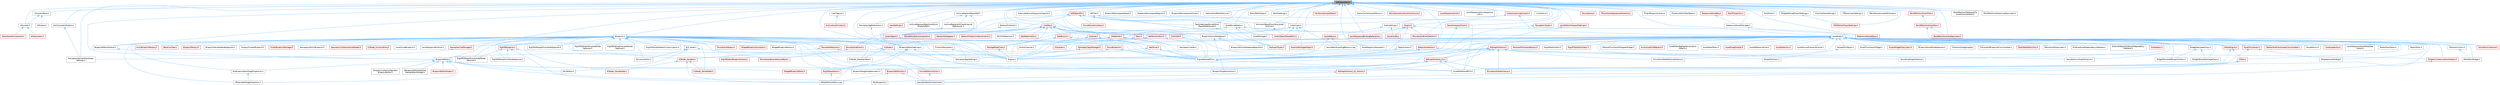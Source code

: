 digraph "SoftObjectPath.h"
{
 // INTERACTIVE_SVG=YES
 // LATEX_PDF_SIZE
  bgcolor="transparent";
  edge [fontname=Helvetica,fontsize=10,labelfontname=Helvetica,labelfontsize=10];
  node [fontname=Helvetica,fontsize=10,shape=box,height=0.2,width=0.4];
  Node1 [id="Node000001",label="SoftObjectPath.h",height=0.2,width=0.4,color="gray40", fillcolor="grey60", style="filled", fontcolor="black",tooltip=" "];
  Node1 -> Node2 [id="edge1_Node000001_Node000002",dir="back",color="steelblue1",style="solid",tooltip=" "];
  Node2 [id="Node000002",label="AISystem.h",height=0.2,width=0.4,color="grey40", fillcolor="white", style="filled",URL="$d0/d71/AISystem_8h.html",tooltip=" "];
  Node2 -> Node3 [id="edge2_Node000002_Node000003",dir="back",color="steelblue1",style="solid",tooltip=" "];
  Node3 [id="Node000003",label="AISubsystem.h",height=0.2,width=0.4,color="red", fillcolor="#FFF0F0", style="filled",URL="$d0/d50/AISubsystem_8h.html",tooltip=" "];
  Node2 -> Node7 [id="edge3_Node000002_Node000007",dir="back",color="steelblue1",style="solid",tooltip=" "];
  Node7 [id="Node000007",label="BlackboardComponent.h",height=0.2,width=0.4,color="red", fillcolor="#FFF0F0", style="filled",URL="$d9/d2d/BlackboardComponent_8h.html",tooltip=" "];
  Node1 -> Node33 [id="edge4_Node000001_Node000033",dir="back",color="steelblue1",style="solid",tooltip=" "];
  Node33 [id="Node000033",label="AISystemBase.h",height=0.2,width=0.4,color="grey40", fillcolor="white", style="filled",URL="$d5/d44/AISystemBase_8h.html",tooltip=" "];
  Node33 -> Node34 [id="edge5_Node000033_Node000034",dir="back",color="steelblue1",style="solid",tooltip=" "];
  Node34 [id="Node000034",label="AIModule.h",height=0.2,width=0.4,color="grey40", fillcolor="white", style="filled",URL="$d9/df1/AIModule_8h.html",tooltip=" "];
  Node33 -> Node2 [id="edge6_Node000033_Node000002",dir="back",color="steelblue1",style="solid",tooltip=" "];
  Node1 -> Node35 [id="edge7_Node000001_Node000035",dir="back",color="steelblue1",style="solid",tooltip=" "];
  Node35 [id="Node000035",label="ARFilter.h",height=0.2,width=0.4,color="grey40", fillcolor="white", style="filled",URL="$da/df2/ARFilter_8h.html",tooltip=" "];
  Node35 -> Node36 [id="edge8_Node000035_Node000036",dir="back",color="steelblue1",style="solid",tooltip=" "];
  Node36 [id="Node000036",label="KismetSystemLibrary.h",height=0.2,width=0.4,color="red", fillcolor="#FFF0F0", style="filled",URL="$da/d0f/KismetSystemLibrary_8h.html",tooltip=" "];
  Node35 -> Node42 [id="edge9_Node000035_Node000042",dir="back",color="steelblue1",style="solid",tooltip=" "];
  Node42 [id="Node000042",label="NoExportTypes.h",height=0.2,width=0.4,color="red", fillcolor="#FFF0F0", style="filled",URL="$d3/d21/NoExportTypes_8h.html",tooltip=" "];
  Node35 -> Node147 [id="edge10_Node000035_Node000147",dir="back",color="steelblue1",style="solid",tooltip=" "];
  Node147 [id="Node000147",label="UnrealEdSharedPCH.h",height=0.2,width=0.4,color="grey40", fillcolor="white", style="filled",URL="$d1/de6/UnrealEdSharedPCH_8h.html",tooltip=" "];
  Node1 -> Node148 [id="edge11_Node000001_Node000148",dir="back",color="steelblue1",style="solid",tooltip=" "];
  Node148 [id="Node000148",label="AbilitySystemGlobals.h",height=0.2,width=0.4,color="grey40", fillcolor="white", style="filled",URL="$dc/d82/AbilitySystemGlobals_8h.html",tooltip=" "];
  Node148 -> Node149 [id="edge12_Node000148_Node000149",dir="back",color="steelblue1",style="solid",tooltip=" "];
  Node149 [id="Node000149",label="GameplayAbilitiesDeveloper\lSettings.h",height=0.2,width=0.4,color="grey40", fillcolor="white", style="filled",URL="$d3/d55/GameplayAbilitiesDeveloperSettings_8h.html",tooltip=" "];
  Node1 -> Node150 [id="edge13_Node000001_Node000150",dir="back",color="steelblue1",style="solid",tooltip=" "];
  Node150 [id="Node000150",label="ArchiveReplaceObjectRef.h",height=0.2,width=0.4,color="grey40", fillcolor="white", style="filled",URL="$db/d36/ArchiveReplaceObjectRef_8h.html",tooltip=" "];
  Node150 -> Node151 [id="edge14_Node000150_Node000151",dir="back",color="steelblue1",style="solid",tooltip=" "];
  Node151 [id="Node000151",label="ArchiveReplaceObjectAndStruct\lPropertyRef.h",height=0.2,width=0.4,color="grey40", fillcolor="white", style="filled",URL="$db/d03/ArchiveReplaceObjectAndStructPropertyRef_8h.html",tooltip=" "];
  Node150 -> Node152 [id="edge15_Node000150_Node000152",dir="back",color="steelblue1",style="solid",tooltip=" "];
  Node152 [id="Node000152",label="ArchiveReplaceOrClearExternal\lReferences.h",height=0.2,width=0.4,color="grey40", fillcolor="white", style="filled",URL="$d1/d53/ArchiveReplaceOrClearExternalReferences_8h.html",tooltip=" "];
  Node152 -> Node153 [id="edge16_Node000152_Node000153",dir="back",color="steelblue1",style="solid",tooltip=" "];
  Node153 [id="Node000153",label="CoreUObject.h",height=0.2,width=0.4,color="red", fillcolor="#FFF0F0", style="filled",URL="$d0/ded/CoreUObject_8h.html",tooltip=" "];
  Node153 -> Node39 [id="edge17_Node000153_Node000039",dir="back",color="steelblue1",style="solid",tooltip=" "];
  Node39 [id="Node000039",label="Engine.h",height=0.2,width=0.4,color="grey40", fillcolor="white", style="filled",URL="$d1/d34/Public_2Engine_8h.html",tooltip=" "];
  Node150 -> Node153 [id="edge18_Node000150_Node000153",dir="back",color="steelblue1",style="solid",tooltip=" "];
  Node1 -> Node159 [id="edge19_Node000001_Node000159",dir="back",color="steelblue1",style="solid",tooltip=" "];
  Node159 [id="Node000159",label="ArchiveUObjectFromStructured\lArchive.h",height=0.2,width=0.4,color="grey40", fillcolor="white", style="filled",URL="$d2/d52/ArchiveUObjectFromStructuredArchive_8h.html",tooltip=" "];
  Node159 -> Node160 [id="edge20_Node000159_Node000160",dir="back",color="steelblue1",style="solid",tooltip=" "];
  Node160 [id="Node000160",label="CoreUObjectSharedPCH.h",height=0.2,width=0.4,color="red", fillcolor="#FFF0F0", style="filled",URL="$de/d2f/CoreUObjectSharedPCH_8h.html",tooltip=" "];
  Node1 -> Node163 [id="edge21_Node000001_Node000163",dir="back",color="steelblue1",style="solid",tooltip=" "];
  Node163 [id="Node000163",label="AssetBundleData.h",height=0.2,width=0.4,color="grey40", fillcolor="white", style="filled",URL="$df/d47/AssetBundleData_8h.html",tooltip=" "];
  Node163 -> Node164 [id="edge22_Node000163_Node000164",dir="back",color="steelblue1",style="solid",tooltip=" "];
  Node164 [id="Node000164",label="AssetData.h",height=0.2,width=0.4,color="grey40", fillcolor="white", style="filled",URL="$d9/d19/AssetData_8h.html",tooltip=" "];
  Node164 -> Node165 [id="edge23_Node000164_Node000165",dir="back",color="steelblue1",style="solid",tooltip=" "];
  Node165 [id="Node000165",label="ActorDescContainer.h",height=0.2,width=0.4,color="red", fillcolor="#FFF0F0", style="filled",URL="$de/df0/ActorDescContainer_8h.html",tooltip=" "];
  Node164 -> Node189 [id="edge24_Node000164_Node000189",dir="back",color="steelblue1",style="solid",tooltip=" "];
  Node189 [id="Node000189",label="AnimAssetFindReplace.h",height=0.2,width=0.4,color="red", fillcolor="#FFF0F0", style="filled",URL="$d2/d3f/AnimAssetFindReplace_8h.html",tooltip=" "];
  Node164 -> Node193 [id="edge25_Node000164_Node000193",dir="back",color="steelblue1",style="solid",tooltip=" "];
  Node193 [id="Node000193",label="AnimationGraphSchema.h",height=0.2,width=0.4,color="red", fillcolor="#FFF0F0", style="filled",URL="$dc/d75/AnimationGraphSchema_8h.html",tooltip=" "];
  Node164 -> Node196 [id="edge26_Node000164_Node000196",dir="back",color="steelblue1",style="solid",tooltip=" "];
  Node196 [id="Node000196",label="AnimationStateMachineSchema.h",height=0.2,width=0.4,color="grey40", fillcolor="white", style="filled",URL="$d7/d8c/AnimationStateMachineSchema_8h.html",tooltip=" "];
  Node164 -> Node197 [id="edge27_Node000164_Node000197",dir="back",color="steelblue1",style="solid",tooltip=" "];
  Node197 [id="Node000197",label="AssetDataTagMapSerialization\lDetails.h",height=0.2,width=0.4,color="grey40", fillcolor="white", style="filled",URL="$d5/d67/AssetDataTagMapSerializationDetails_8h.html",tooltip=" "];
  Node164 -> Node198 [id="edge28_Node000164_Node000198",dir="back",color="steelblue1",style="solid",tooltip=" "];
  Node198 [id="Node000198",label="AssetDataToken.h",height=0.2,width=0.4,color="grey40", fillcolor="white", style="filled",URL="$d2/da5/AssetDataToken_8h.html",tooltip=" "];
  Node164 -> Node199 [id="edge29_Node000164_Node000199",dir="back",color="steelblue1",style="solid",tooltip=" "];
  Node199 [id="Node000199",label="AssetDragDropOp.h",height=0.2,width=0.4,color="red", fillcolor="#FFF0F0", style="filled",URL="$df/dda/AssetDragDropOp_8h.html",tooltip=" "];
  Node164 -> Node201 [id="edge30_Node000164_Node000201",dir="back",color="steelblue1",style="solid",tooltip=" "];
  Node201 [id="Node000201",label="AssetReferenceFixer.h",height=0.2,width=0.4,color="grey40", fillcolor="white", style="filled",URL="$dd/da4/AssetReferenceFixer_8h.html",tooltip=" "];
  Node164 -> Node202 [id="edge31_Node000164_Node000202",dir="back",color="steelblue1",style="solid",tooltip=" "];
  Node202 [id="Node000202",label="AssetRegistryGenerator.h",height=0.2,width=0.4,color="grey40", fillcolor="white", style="filled",URL="$df/dd1/AssetRegistryGenerator_8h.html",tooltip=" "];
  Node164 -> Node203 [id="edge32_Node000164_Node000203",dir="back",color="steelblue1",style="solid",tooltip=" "];
  Node203 [id="Node000203",label="AssetSelection.h",height=0.2,width=0.4,color="red", fillcolor="#FFF0F0", style="filled",URL="$d2/d2c/AssetSelection_8h.html",tooltip=" "];
  Node164 -> Node210 [id="edge33_Node000164_Node000210",dir="back",color="steelblue1",style="solid",tooltip=" "];
  Node210 [id="Node000210",label="AssetSourceFilenameCache.h",height=0.2,width=0.4,color="grey40", fillcolor="white", style="filled",URL="$dd/d16/AssetSourceFilenameCache_8h.html",tooltip=" "];
  Node164 -> Node211 [id="edge34_Node000164_Node000211",dir="back",color="steelblue1",style="solid",tooltip=" "];
  Node211 [id="Node000211",label="AssetThumbnail.h",height=0.2,width=0.4,color="red", fillcolor="#FFF0F0", style="filled",URL="$d7/d61/AssetThumbnail_8h.html",tooltip=" "];
  Node211 -> Node220 [id="edge35_Node000211_Node000220",dir="back",color="steelblue1",style="solid",tooltip=" "];
  Node220 [id="Node000220",label="SDeleteAssetsDialog.h",height=0.2,width=0.4,color="grey40", fillcolor="white", style="filled",URL="$d7/d0d/SDeleteAssetsDialog_8h.html",tooltip=" "];
  Node211 -> Node147 [id="edge36_Node000211_Node000147",dir="back",color="steelblue1",style="solid",tooltip=" "];
  Node164 -> Node221 [id="edge37_Node000164_Node000221",dir="back",color="steelblue1",style="solid",tooltip=" "];
  Node221 [id="Node000221",label="AssetThumbnailWidget.h",height=0.2,width=0.4,color="grey40", fillcolor="white", style="filled",URL="$d8/d2a/AssetThumbnailWidget_8h.html",tooltip=" "];
  Node164 -> Node222 [id="edge38_Node000164_Node000222",dir="back",color="steelblue1",style="solid",tooltip=" "];
  Node222 [id="Node000222",label="AudioWidgetSubsystem.h",height=0.2,width=0.4,color="red", fillcolor="#FFF0F0", style="filled",URL="$de/d1b/AudioWidgetSubsystem_8h.html",tooltip=" "];
  Node164 -> Node224 [id="edge39_Node000164_Node000224",dir="back",color="steelblue1",style="solid",tooltip=" "];
  Node224 [id="Node000224",label="BlueprintActionDatabaseRegistrar.h",height=0.2,width=0.4,color="grey40", fillcolor="white", style="filled",URL="$d5/d5d/BlueprintActionDatabaseRegistrar_8h.html",tooltip=" "];
  Node164 -> Node225 [id="edge40_Node000164_Node000225",dir="back",color="steelblue1",style="solid",tooltip=" "];
  Node225 [id="Node000225",label="BlueprintAssetNodeSpawner.h",height=0.2,width=0.4,color="grey40", fillcolor="white", style="filled",URL="$d2/d56/BlueprintAssetNodeSpawner_8h.html",tooltip=" "];
  Node164 -> Node226 [id="edge41_Node000164_Node000226",dir="back",color="steelblue1",style="solid",tooltip=" "];
  Node226 [id="Node000226",label="CollectionDragDropOp.h",height=0.2,width=0.4,color="grey40", fillcolor="white", style="filled",URL="$d6/d23/CollectionDragDropOp_8h.html",tooltip=" "];
  Node164 -> Node227 [id="edge42_Node000164_Node000227",dir="back",color="steelblue1",style="solid",tooltip=" "];
  Node227 [id="Node000227",label="CompileAllBlueprintsCommandlet.h",height=0.2,width=0.4,color="grey40", fillcolor="white", style="filled",URL="$d4/d7d/CompileAllBlueprintsCommandlet_8h.html",tooltip=" "];
  Node164 -> Node228 [id="edge43_Node000164_Node000228",dir="back",color="steelblue1",style="solid",tooltip=" "];
  Node228 [id="Node000228",label="DataTableEditorUtils.h",height=0.2,width=0.4,color="red", fillcolor="#FFF0F0", style="filled",URL="$d6/d6f/DataTableEditorUtils_8h.html",tooltip=" "];
  Node164 -> Node230 [id="edge44_Node000164_Node000230",dir="back",color="steelblue1",style="solid",tooltip=" "];
  Node230 [id="Node000230",label="EdGraphSchema.h",height=0.2,width=0.4,color="red", fillcolor="#FFF0F0", style="filled",URL="$d2/dce/EdGraphSchema_8h.html",tooltip=" "];
  Node230 -> Node193 [id="edge45_Node000230_Node000193",dir="back",color="steelblue1",style="solid",tooltip=" "];
  Node230 -> Node196 [id="edge46_Node000230_Node000196",dir="back",color="steelblue1",style="solid",tooltip=" "];
  Node230 -> Node234 [id="edge47_Node000230_Node000234",dir="back",color="steelblue1",style="solid",tooltip=" "];
  Node234 [id="Node000234",label="BlueprintDragDropMenuItem.h",height=0.2,width=0.4,color="grey40", fillcolor="white", style="filled",URL="$dc/deb/BlueprintDragDropMenuItem_8h.html",tooltip=" "];
  Node230 -> Node235 [id="edge48_Node000230_Node000235",dir="back",color="steelblue1",style="solid",tooltip=" "];
  Node235 [id="Node000235",label="BlueprintEditor.h",height=0.2,width=0.4,color="grey40", fillcolor="white", style="filled",URL="$df/d7d/BlueprintEditor_8h.html",tooltip=" "];
  Node235 -> Node236 [id="edge49_Node000235_Node000236",dir="back",color="steelblue1",style="solid",tooltip=" "];
  Node236 [id="Node000236",label="BPVariableDragDropAction.h",height=0.2,width=0.4,color="grey40", fillcolor="white", style="filled",URL="$dd/d23/BPVariableDragDropAction_8h.html",tooltip=" "];
  Node235 -> Node234 [id="edge50_Node000235_Node000234",dir="back",color="steelblue1",style="solid",tooltip=" "];
  Node235 -> Node237 [id="edge51_Node000235_Node000237",dir="back",color="steelblue1",style="solid",tooltip=" "];
  Node237 [id="Node000237",label="BlueprintEditorModes.h",height=0.2,width=0.4,color="red", fillcolor="#FFF0F0", style="filled",URL="$d9/d70/BlueprintEditorModes_8h.html",tooltip=" "];
  Node235 -> Node239 [id="edge52_Node000235_Node000239",dir="back",color="steelblue1",style="solid",tooltip=" "];
  Node239 [id="Node000239",label="IDisplayClusterConfigurator\lBlueprintEditor.h",height=0.2,width=0.4,color="grey40", fillcolor="white", style="filled",URL="$dd/d4b/IDisplayClusterConfiguratorBlueprintEditor_8h.html",tooltip=" "];
  Node235 -> Node240 [id="edge53_Node000235_Node000240",dir="back",color="steelblue1",style="solid",tooltip=" "];
  Node240 [id="Node000240",label="MyBlueprintItemDragDropAction.h",height=0.2,width=0.4,color="grey40", fillcolor="white", style="filled",URL="$da/d11/MyBlueprintItemDragDropAction_8h.html",tooltip=" "];
  Node240 -> Node236 [id="edge54_Node000240_Node000236",dir="back",color="steelblue1",style="solid",tooltip=" "];
  Node235 -> Node241 [id="edge55_Node000235_Node000241",dir="back",color="steelblue1",style="solid",tooltip=" "];
  Node241 [id="Node000241",label="SBlueprintEditorSelected\lDebugObjectWidget.h",height=0.2,width=0.4,color="grey40", fillcolor="white", style="filled",URL="$de/d6c/SBlueprintEditorSelectedDebugObjectWidget_8h.html",tooltip=" "];
  Node235 -> Node242 [id="edge56_Node000235_Node000242",dir="back",color="steelblue1",style="solid",tooltip=" "];
  Node242 [id="Node000242",label="SMyBlueprint.h",height=0.2,width=0.4,color="grey40", fillcolor="white", style="filled",URL="$d3/d34/SMyBlueprint_8h.html",tooltip=" "];
  Node235 -> Node243 [id="edge57_Node000235_Node000243",dir="back",color="steelblue1",style="solid",tooltip=" "];
  Node243 [id="Node000243",label="SSCSEditor.h",height=0.2,width=0.4,color="grey40", fillcolor="white", style="filled",URL="$d0/d2e/SSCSEditor_8h.html",tooltip=" "];
  Node235 -> Node244 [id="edge58_Node000235_Node000244",dir="back",color="steelblue1",style="solid",tooltip=" "];
  Node244 [id="Node000244",label="WidgetBlueprintEditor.h",height=0.2,width=0.4,color="red", fillcolor="#FFF0F0", style="filled",URL="$d6/d04/WidgetBlueprintEditor_8h.html",tooltip=" "];
  Node230 -> Node411 [id="edge59_Node000230_Node000411",dir="back",color="steelblue1",style="solid",tooltip=" "];
  Node411 [id="Node000411",label="EdGraphSchema_K2.h",height=0.2,width=0.4,color="red", fillcolor="#FFF0F0", style="filled",URL="$d0/dcf/EdGraphSchema__K2_8h.html",tooltip=" "];
  Node411 -> Node193 [id="edge60_Node000411_Node000193",dir="back",color="steelblue1",style="solid",tooltip=" "];
  Node411 -> Node414 [id="edge61_Node000411_Node000414",dir="back",color="steelblue1",style="solid",tooltip=" "];
  Node414 [id="Node000414",label="BlueprintEditorUtils.h",height=0.2,width=0.4,color="red", fillcolor="#FFF0F0", style="filled",URL="$d7/d3d/BlueprintEditorUtils_8h.html",tooltip=" "];
  Node414 -> Node416 [id="edge62_Node000414_Node000416",dir="back",color="steelblue1",style="solid",tooltip=" "];
  Node416 [id="Node000416",label="GameModeInfoCustomizer.h",height=0.2,width=0.4,color="grey40", fillcolor="white", style="filled",URL="$d5/df3/GameModeInfoCustomizer_8h.html",tooltip=" "];
  Node414 -> Node417 [id="edge63_Node000414_Node000417",dir="back",color="steelblue1",style="solid",tooltip=" "];
  Node417 [id="Node000417",label="SRigVMActionMenu.cpp",height=0.2,width=0.4,color="grey40", fillcolor="white", style="filled",URL="$dc/d4c/SRigVMActionMenu_8cpp.html",tooltip=" "];
  Node411 -> Node418 [id="edge64_Node000411_Node000418",dir="back",color="steelblue1",style="solid",tooltip=" "];
  Node418 [id="Node000418",label="BlueprintTypePromotion.h",height=0.2,width=0.4,color="grey40", fillcolor="white", style="filled",URL="$d2/d23/BlueprintTypePromotion_8h.html",tooltip=" "];
  Node411 -> Node419 [id="edge65_Node000411_Node000419",dir="back",color="steelblue1",style="solid",tooltip=" "];
  Node419 [id="Node000419",label="EdGraphSchema_K2_Actions.h",height=0.2,width=0.4,color="red", fillcolor="#FFF0F0", style="filled",URL="$d8/d9c/EdGraphSchema__K2__Actions_8h.html",tooltip=" "];
  Node419 -> Node242 [id="edge66_Node000419_Node000242",dir="back",color="steelblue1",style="solid",tooltip=" "];
  Node411 -> Node147 [id="edge67_Node000411_Node000147",dir="back",color="steelblue1",style="solid",tooltip=" "];
  Node230 -> Node419 [id="edge68_Node000230_Node000419",dir="back",color="steelblue1",style="solid",tooltip=" "];
  Node230 -> Node162 [id="edge69_Node000230_Node000162",dir="back",color="steelblue1",style="solid",tooltip=" "];
  Node162 [id="Node000162",label="EngineSharedPCH.h",height=0.2,width=0.4,color="grey40", fillcolor="white", style="filled",URL="$dc/dbb/EngineSharedPCH_8h.html",tooltip=" "];
  Node162 -> Node147 [id="edge70_Node000162_Node000147",dir="back",color="steelblue1",style="solid",tooltip=" "];
  Node230 -> Node617 [id="edge71_Node000230_Node000617",dir="back",color="steelblue1",style="solid",tooltip=" "];
  Node617 [id="Node000617",label="SoundCueGraphSchema.h",height=0.2,width=0.4,color="grey40", fillcolor="white", style="filled",URL="$d7/d4a/SoundCueGraphSchema_8h.html",tooltip=" "];
  Node230 -> Node285 [id="edge72_Node000230_Node000285",dir="back",color="steelblue1",style="solid",tooltip=" "];
  Node285 [id="Node000285",label="SoundSubmixGraphSchema.h",height=0.2,width=0.4,color="grey40", fillcolor="white", style="filled",URL="$dc/ddf/SoundSubmixGraphSchema_8h.html",tooltip=" "];
  Node164 -> Node411 [id="edge73_Node000164_Node000411",dir="back",color="steelblue1",style="solid",tooltip=" "];
  Node164 -> Node618 [id="edge74_Node000164_Node000618",dir="back",color="steelblue1",style="solid",tooltip=" "];
  Node618 [id="Node000618",label="Editor.h",height=0.2,width=0.4,color="red", fillcolor="#FFF0F0", style="filled",URL="$de/d6e/Editor_8h.html",tooltip=" "];
  Node618 -> Node416 [id="edge75_Node000618_Node000416",dir="back",color="steelblue1",style="solid",tooltip=" "];
  Node618 -> Node147 [id="edge76_Node000618_Node000147",dir="back",color="steelblue1",style="solid",tooltip=" "];
  Node164 -> Node772 [id="edge77_Node000164_Node000772",dir="back",color="steelblue1",style="solid",tooltip=" "];
  Node772 [id="Node000772",label="EditorAnimUtils.h",height=0.2,width=0.4,color="grey40", fillcolor="white", style="filled",URL="$d1/dd4/EditorAnimUtils_8h.html",tooltip=" "];
  Node772 -> Node713 [id="edge78_Node000772_Node000713",dir="back",color="steelblue1",style="solid",tooltip=" "];
  Node713 [id="Node000713",label="SSkeletonWidget.h",height=0.2,width=0.4,color="grey40", fillcolor="white", style="filled",URL="$dd/da7/SSkeletonWidget_8h.html",tooltip=" "];
  Node164 -> Node773 [id="edge79_Node000164_Node000773",dir="back",color="steelblue1",style="solid",tooltip=" "];
  Node773 [id="Node000773",label="EditorAssetSubsystem.h",height=0.2,width=0.4,color="grey40", fillcolor="white", style="filled",URL="$df/d69/EditorAssetSubsystem_8h.html",tooltip=" "];
  Node164 -> Node774 [id="edge80_Node000164_Node000774",dir="back",color="steelblue1",style="solid",tooltip=" "];
  Node774 [id="Node000774",label="EditorEngine.h",height=0.2,width=0.4,color="red", fillcolor="#FFF0F0", style="filled",URL="$da/d0c/EditorEngine_8h.html",tooltip=" "];
  Node774 -> Node618 [id="edge81_Node000774_Node000618",dir="back",color="steelblue1",style="solid",tooltip=" "];
  Node774 -> Node147 [id="edge82_Node000774_Node000147",dir="back",color="steelblue1",style="solid",tooltip=" "];
  Node164 -> Node162 [id="edge83_Node000164_Node000162",dir="back",color="steelblue1",style="solid",tooltip=" "];
  Node164 -> Node777 [id="edge84_Node000164_Node000777",dir="back",color="steelblue1",style="solid",tooltip=" "];
  Node777 [id="Node000777",label="ExternalAssetDependencyGatherer.h",height=0.2,width=0.4,color="grey40", fillcolor="white", style="filled",URL="$da/dbe/ExternalAssetDependencyGatherer_8h.html",tooltip=" "];
  Node164 -> Node778 [id="edge85_Node000164_Node000778",dir="back",color="steelblue1",style="solid",tooltip=" "];
  Node778 [id="Node000778",label="ExternalObjectAndActorDependency\lGatherer.h",height=0.2,width=0.4,color="grey40", fillcolor="white", style="filled",URL="$d3/d4e/ExternalObjectAndActorDependencyGatherer_8h.html",tooltip=" "];
  Node164 -> Node779 [id="edge86_Node000164_Node000779",dir="back",color="steelblue1",style="solid",tooltip=" "];
  Node779 [id="Node000779",label="ExternalPackageHelper.h",height=0.2,width=0.4,color="red", fillcolor="#FFF0F0", style="filled",URL="$d3/d2f/ExternalPackageHelper_8h.html",tooltip=" "];
  Node164 -> Node781 [id="edge87_Node000164_Node000781",dir="back",color="steelblue1",style="solid",tooltip=" "];
  Node781 [id="Node000781",label="FileHelpers.h",height=0.2,width=0.4,color="red", fillcolor="#FFF0F0", style="filled",URL="$d9/d82/FileHelpers_8h.html",tooltip=" "];
  Node164 -> Node783 [id="edge88_Node000164_Node000783",dir="back",color="steelblue1",style="solid",tooltip=" "];
  Node783 [id="Node000783",label="GameplayCueManager.h",height=0.2,width=0.4,color="red", fillcolor="#FFF0F0", style="filled",URL="$d7/d4e/GameplayCueManager_8h.html",tooltip=" "];
  Node783 -> Node149 [id="edge89_Node000783_Node000149",dir="back",color="steelblue1",style="solid",tooltip=" "];
  Node164 -> Node785 [id="edge90_Node000164_Node000785",dir="back",color="steelblue1",style="solid",tooltip=" "];
  Node785 [id="Node000785",label="GameplayTagsManager.h",height=0.2,width=0.4,color="red", fillcolor="#FFF0F0", style="filled",URL="$d5/dc9/GameplayTagsManager_8h.html",tooltip=" "];
  Node785 -> Node788 [id="edge91_Node000785_Node000788",dir="back",color="steelblue1",style="solid",tooltip=" "];
  Node788 [id="Node000788",label="GameplayTagsSettings.h",height=0.2,width=0.4,color="grey40", fillcolor="white", style="filled",URL="$d0/dec/GameplayTagsSettings_8h.html",tooltip=" "];
  Node164 -> Node857 [id="edge92_Node000164_Node000857",dir="back",color="steelblue1",style="solid",tooltip=" "];
  Node857 [id="Node000857",label="GatherTextFromAssetsCommandlet.h",height=0.2,width=0.4,color="red", fillcolor="#FFF0F0", style="filled",URL="$df/da5/GatherTextFromAssetsCommandlet_8h.html",tooltip=" "];
  Node164 -> Node858 [id="edge93_Node000164_Node000858",dir="back",color="steelblue1",style="solid",tooltip=" "];
  Node858 [id="Node000858",label="IAssetFamily.h",height=0.2,width=0.4,color="grey40", fillcolor="white", style="filled",URL="$d5/d12/IAssetFamily_8h.html",tooltip=" "];
  Node164 -> Node859 [id="edge94_Node000164_Node000859",dir="back",color="steelblue1",style="solid",tooltip=" "];
  Node859 [id="Node000859",label="LandscapeUtils.h",height=0.2,width=0.4,color="red", fillcolor="#FFF0F0", style="filled",URL="$d0/dc0/LandscapeUtils_8h.html",tooltip=" "];
  Node164 -> Node870 [id="edge95_Node000164_Node000870",dir="back",color="steelblue1",style="solid",tooltip=" "];
  Node870 [id="Node000870",label="LevelSequenceShotMetaData\lLibrary.h",height=0.2,width=0.4,color="grey40", fillcolor="white", style="filled",URL="$d2/d37/LevelSequenceShotMetaDataLibrary_8h.html",tooltip=" "];
  Node164 -> Node871 [id="edge96_Node000164_Node000871",dir="back",color="steelblue1",style="solid",tooltip=" "];
  Node871 [id="Node000871",label="MediaTrackEditor.h",height=0.2,width=0.4,color="grey40", fillcolor="white", style="filled",URL="$d0/d41/MediaTrackEditor_8h.html",tooltip=" "];
  Node164 -> Node42 [id="edge97_Node000164_Node000042",dir="back",color="steelblue1",style="solid",tooltip=" "];
  Node164 -> Node872 [id="edge98_Node000164_Node000872",dir="back",color="steelblue1",style="solid",tooltip=" "];
  Node872 [id="Node000872",label="ObjectLibrary.h",height=0.2,width=0.4,color="grey40", fillcolor="white", style="filled",URL="$d8/de1/ObjectLibrary_8h.html",tooltip=" "];
  Node872 -> Node39 [id="edge99_Node000872_Node000039",dir="back",color="steelblue1",style="solid",tooltip=" "];
  Node164 -> Node873 [id="edge100_Node000164_Node000873",dir="back",color="steelblue1",style="solid",tooltip=" "];
  Node873 [id="Node000873",label="ObjectTools.h",height=0.2,width=0.4,color="grey40", fillcolor="white", style="filled",URL="$d3/d71/ObjectTools_8h.html",tooltip=" "];
  Node164 -> Node874 [id="edge101_Node000164_Node000874",dir="back",color="steelblue1",style="solid",tooltip=" "];
  Node874 [id="Node000874",label="PropertyCustomizationHelpers.h",height=0.2,width=0.4,color="red", fillcolor="#FFF0F0", style="filled",URL="$d7/dd0/PropertyCustomizationHelpers_8h.html",tooltip=" "];
  Node874 -> Node416 [id="edge102_Node000874_Node000416",dir="back",color="steelblue1",style="solid",tooltip=" "];
  Node164 -> Node876 [id="edge103_Node000164_Node000876",dir="back",color="steelblue1",style="solid",tooltip=" "];
  Node876 [id="Node000876",label="ReimportFbxSceneFactory.h",height=0.2,width=0.4,color="red", fillcolor="#FFF0F0", style="filled",URL="$dc/d5f/ReimportFbxSceneFactory_8h.html",tooltip=" "];
  Node164 -> Node432 [id="edge104_Node000164_Node000432",dir="back",color="steelblue1",style="solid",tooltip=" "];
  Node432 [id="Node000432",label="RigVMEditorBlueprintLibrary.h",height=0.2,width=0.4,color="red", fillcolor="#FFF0F0", style="filled",URL="$d9/d31/RigVMEditorBlueprintLibrary_8h.html",tooltip=" "];
  Node164 -> Node877 [id="edge105_Node000164_Node000877",dir="back",color="steelblue1",style="solid",tooltip=" "];
  Node877 [id="Node000877",label="RigVMEditorTools.h",height=0.2,width=0.4,color="grey40", fillcolor="white", style="filled",URL="$d5/ddd/RigVMEditorTools_8h.html",tooltip=" "];
  Node164 -> Node445 [id="edge106_Node000164_Node000445",dir="back",color="steelblue1",style="solid",tooltip=" "];
  Node445 [id="Node000445",label="RigVMTreeToolkitTask.h",height=0.2,width=0.4,color="red", fillcolor="#FFF0F0", style="filled",URL="$d1/dd5/RigVMTreeToolkitTask_8h.html",tooltip=" "];
  Node164 -> Node220 [id="edge107_Node000164_Node000220",dir="back",color="steelblue1",style="solid",tooltip=" "];
  Node164 -> Node389 [id="edge108_Node000164_Node000389",dir="back",color="steelblue1",style="solid",tooltip=" "];
  Node389 [id="Node000389",label="SGraphPinClass.h",height=0.2,width=0.4,color="grey40", fillcolor="white", style="filled",URL="$df/d8d/SGraphPinClass_8h.html",tooltip=" "];
  Node164 -> Node388 [id="edge109_Node000164_Node000388",dir="back",color="steelblue1",style="solid",tooltip=" "];
  Node388 [id="Node000388",label="SGraphPinObject.h",height=0.2,width=0.4,color="grey40", fillcolor="white", style="filled",URL="$da/dd6/SGraphPinObject_8h.html",tooltip=" "];
  Node388 -> Node389 [id="edge110_Node000388_Node000389",dir="back",color="steelblue1",style="solid",tooltip=" "];
  Node164 -> Node713 [id="edge111_Node000164_Node000713",dir="back",color="steelblue1",style="solid",tooltip=" "];
  Node164 -> Node617 [id="edge112_Node000164_Node000617",dir="back",color="steelblue1",style="solid",tooltip=" "];
  Node164 -> Node285 [id="edge113_Node000164_Node000285",dir="back",color="steelblue1",style="solid",tooltip=" "];
  Node164 -> Node878 [id="edge114_Node000164_Node000878",dir="back",color="steelblue1",style="solid",tooltip=" "];
  Node878 [id="Node000878",label="SoundWaveLoadingBehavior.cpp",height=0.2,width=0.4,color="grey40", fillcolor="white", style="filled",URL="$d7/d95/SoundWaveLoadingBehavior_8cpp.html",tooltip=" "];
  Node164 -> Node879 [id="edge115_Node000164_Node000879",dir="back",color="steelblue1",style="solid",tooltip=" "];
  Node879 [id="Node000879",label="VPAssetThumbnailWrapperWidget.h",height=0.2,width=0.4,color="grey40", fillcolor="white", style="filled",URL="$d8/da8/VPAssetThumbnailWrapperWidget_8h.html",tooltip=" "];
  Node164 -> Node244 [id="edge116_Node000164_Node000244",dir="back",color="steelblue1",style="solid",tooltip=" "];
  Node164 -> Node880 [id="edge117_Node000164_Node000880",dir="back",color="steelblue1",style="solid",tooltip=" "];
  Node880 [id="Node000880",label="WidgetTemplateBlueprintClass.h",height=0.2,width=0.4,color="grey40", fillcolor="white", style="filled",URL="$d4/d8e/WidgetTemplateBlueprintClass_8h.html",tooltip=" "];
  Node164 -> Node881 [id="edge118_Node000164_Node000881",dir="back",color="steelblue1",style="solid",tooltip=" "];
  Node881 [id="Node000881",label="WidgetTemplateClass.h",height=0.2,width=0.4,color="grey40", fillcolor="white", style="filled",URL="$df/da5/WidgetTemplateClass_8h.html",tooltip=" "];
  Node881 -> Node880 [id="edge119_Node000881_Node000880",dir="back",color="steelblue1",style="solid",tooltip=" "];
  Node881 -> Node882 [id="edge120_Node000881_Node000882",dir="back",color="steelblue1",style="solid",tooltip=" "];
  Node882 [id="Node000882",label="WidgetTemplateImageClass.h",height=0.2,width=0.4,color="grey40", fillcolor="white", style="filled",URL="$d1/d00/WidgetTemplateImageClass_8h.html",tooltip=" "];
  Node164 -> Node882 [id="edge121_Node000164_Node000882",dir="back",color="steelblue1",style="solid",tooltip=" "];
  Node163 -> Node883 [id="edge122_Node000163_Node000883",dir="back",color="steelblue1",style="solid",tooltip=" "];
  Node883 [id="Node000883",label="AssetManager.h",height=0.2,width=0.4,color="grey40", fillcolor="white", style="filled",URL="$d6/d7d/AssetManager_8h.html",tooltip=" "];
  Node163 -> Node884 [id="edge123_Node000163_Node000884",dir="back",color="steelblue1",style="solid",tooltip=" "];
  Node884 [id="Node000884",label="DataAsset.h",height=0.2,width=0.4,color="red", fillcolor="#FFF0F0", style="filled",URL="$dd/d05/DataAsset_8h.html",tooltip=" "];
  Node884 -> Node39 [id="edge124_Node000884_Node000039",dir="back",color="steelblue1",style="solid",tooltip=" "];
  Node884 -> Node162 [id="edge125_Node000884_Node000162",dir="back",color="steelblue1",style="solid",tooltip=" "];
  Node884 -> Node783 [id="edge126_Node000884_Node000783",dir="back",color="steelblue1",style="solid",tooltip=" "];
  Node884 -> Node899 [id="edge127_Node000884_Node000899",dir="back",color="steelblue1",style="solid",tooltip=" "];
  Node899 [id="Node000899",label="GameplayCueSet.h",height=0.2,width=0.4,color="grey40", fillcolor="white", style="filled",URL="$df/d35/GameplayCueSet_8h.html",tooltip=" "];
  Node163 -> Node42 [id="edge128_Node000163_Node000042",dir="back",color="steelblue1",style="solid",tooltip=" "];
  Node1 -> Node164 [id="edge129_Node000001_Node000164",dir="back",color="steelblue1",style="solid",tooltip=" "];
  Node1 -> Node202 [id="edge130_Node000001_Node000202",dir="back",color="steelblue1",style="solid",tooltip=" "];
  Node1 -> Node927 [id="edge131_Node000001_Node000927",dir="back",color="steelblue1",style="solid",tooltip=" "];
  Node927 [id="Node000927",label="AudioSettings.h",height=0.2,width=0.4,color="grey40", fillcolor="white", style="filled",URL="$dc/dc5/AudioSettings_8h.html",tooltip=" "];
  Node927 -> Node928 [id="edge132_Node000927_Node000928",dir="back",color="steelblue1",style="solid",tooltip=" "];
  Node928 [id="Node000928",label="SoundWave.h",height=0.2,width=0.4,color="red", fillcolor="#FFF0F0", style="filled",URL="$d3/d6d/SoundWave_8h.html",tooltip=" "];
  Node928 -> Node162 [id="edge133_Node000928_Node000162",dir="back",color="steelblue1",style="solid",tooltip=" "];
  Node928 -> Node878 [id="edge134_Node000928_Node000878",dir="back",color="steelblue1",style="solid",tooltip=" "];
  Node927 -> Node963 [id="edge135_Node000927_Node000963",dir="back",color="steelblue1",style="solid",tooltip=" "];
  Node963 [id="Node000963",label="VoiceConfig.h",height=0.2,width=0.4,color="red", fillcolor="#FFF0F0", style="filled",URL="$d4/dbb/VoiceConfig_8h.html",tooltip=" "];
  Node1 -> Node966 [id="edge136_Node000001_Node000966",dir="back",color="steelblue1",style="solid",tooltip=" "];
  Node966 [id="Node000966",label="AutomatedLevelSequenceCapture.h",height=0.2,width=0.4,color="grey40", fillcolor="white", style="filled",URL="$d4/d3e/AutomatedLevelSequenceCapture_8h.html",tooltip=" "];
  Node1 -> Node967 [id="edge137_Node000001_Node000967",dir="back",color="steelblue1",style="solid",tooltip=" "];
  Node967 [id="Node000967",label="Blueprint.h",height=0.2,width=0.4,color="grey40", fillcolor="white", style="filled",URL="$d8/d4d/Blueprint_8h.html",tooltip=" "];
  Node967 -> Node968 [id="edge138_Node000967_Node000968",dir="back",color="steelblue1",style="solid",tooltip=" "];
  Node968 [id="Node000968",label="AnimBlueprint.h",height=0.2,width=0.4,color="red", fillcolor="#FFF0F0", style="filled",URL="$dc/d30/AnimBlueprint_8h.html",tooltip=" "];
  Node968 -> Node39 [id="edge139_Node000968_Node000039",dir="back",color="steelblue1",style="solid",tooltip=" "];
  Node968 -> Node162 [id="edge140_Node000968_Node000162",dir="back",color="steelblue1",style="solid",tooltip=" "];
  Node967 -> Node983 [id="edge141_Node000967_Node000983",dir="back",color="steelblue1",style="solid",tooltip=" "];
  Node983 [id="Node000983",label="AnimBlueprintFactory.h",height=0.2,width=0.4,color="red", fillcolor="#FFF0F0", style="filled",URL="$dc/d70/AnimBlueprintFactory_8h.html",tooltip=" "];
  Node967 -> Node236 [id="edge142_Node000967_Node000236",dir="back",color="steelblue1",style="solid",tooltip=" "];
  Node967 -> Node984 [id="edge143_Node000967_Node000984",dir="back",color="steelblue1",style="solid",tooltip=" "];
  Node984 [id="Node000984",label="BehaviorTree.h",height=0.2,width=0.4,color="red", fillcolor="#FFF0F0", style="filled",URL="$db/db6/BehaviorTree_8h.html",tooltip=" "];
  Node967 -> Node235 [id="edge144_Node000967_Node000235",dir="back",color="steelblue1",style="solid",tooltip=" "];
  Node967 -> Node734 [id="edge145_Node000967_Node000734",dir="back",color="steelblue1",style="solid",tooltip=" "];
  Node734 [id="Node000734",label="BlueprintEditorModule.h",height=0.2,width=0.4,color="grey40", fillcolor="white", style="filled",URL="$df/d39/BlueprintEditorModule_8h.html",tooltip=" "];
  Node734 -> Node235 [id="edge146_Node000734_Node000235",dir="back",color="steelblue1",style="solid",tooltip=" "];
  Node967 -> Node602 [id="edge147_Node000967_Node000602",dir="back",color="steelblue1",style="solid",tooltip=" "];
  Node602 [id="Node000602",label="BlueprintEditorSettings.h",height=0.2,width=0.4,color="grey40", fillcolor="white", style="filled",URL="$d4/dbc/BlueprintEditorSettings_8h.html",tooltip=" "];
  Node602 -> Node418 [id="edge148_Node000602_Node000418",dir="back",color="steelblue1",style="solid",tooltip=" "];
  Node602 -> Node458 [id="edge149_Node000602_Node000458",dir="back",color="steelblue1",style="solid",tooltip=" "];
  Node458 [id="Node000458",label="RigVMNewEditor.h",height=0.2,width=0.4,color="red", fillcolor="#FFF0F0", style="filled",URL="$df/dd1/RigVMNewEditor_8h.html",tooltip=" "];
  Node458 -> Node417 [id="edge150_Node000458_Node000417",dir="back",color="steelblue1",style="solid",tooltip=" "];
  Node602 -> Node417 [id="edge151_Node000602_Node000417",dir="back",color="steelblue1",style="solid",tooltip=" "];
  Node967 -> Node414 [id="edge152_Node000967_Node000414",dir="back",color="steelblue1",style="solid",tooltip=" "];
  Node967 -> Node986 [id="edge153_Node000967_Node000986",dir="back",color="steelblue1",style="solid",tooltip=" "];
  Node986 [id="Node000986",label="BlueprintFactory.h",height=0.2,width=0.4,color="red", fillcolor="#FFF0F0", style="filled",URL="$dd/d80/BlueprintFactory_8h.html",tooltip=" "];
  Node967 -> Node990 [id="edge154_Node000967_Node000990",dir="back",color="steelblue1",style="solid",tooltip=" "];
  Node990 [id="Node000990",label="BlueprintVariableNodeSpawner.h",height=0.2,width=0.4,color="grey40", fillcolor="white", style="filled",URL="$db/dba/BlueprintVariableNodeSpawner_8h.html",tooltip=" "];
  Node967 -> Node991 [id="edge155_Node000967_Node000991",dir="back",color="steelblue1",style="solid",tooltip=" "];
  Node991 [id="Node000991",label="DisplayClusterBlueprint.h",height=0.2,width=0.4,color="grey40", fillcolor="white", style="filled",URL="$d0/d44/DisplayClusterBlueprint_8h.html",tooltip=" "];
  Node967 -> Node419 [id="edge156_Node000967_Node000419",dir="back",color="steelblue1",style="solid",tooltip=" "];
  Node967 -> Node39 [id="edge157_Node000967_Node000039",dir="back",color="steelblue1",style="solid",tooltip=" "];
  Node967 -> Node162 [id="edge158_Node000967_Node000162",dir="back",color="steelblue1",style="solid",tooltip=" "];
  Node967 -> Node992 [id="edge159_Node000967_Node000992",dir="back",color="steelblue1",style="solid",tooltip=" "];
  Node992 [id="Node000992",label="FindInBlueprintManager.h",height=0.2,width=0.4,color="red", fillcolor="#FFF0F0", style="filled",URL="$db/d3b/FindInBlueprintManager_8h.html",tooltip=" "];
  Node967 -> Node416 [id="edge160_Node000967_Node000416",dir="back",color="steelblue1",style="solid",tooltip=" "];
  Node967 -> Node994 [id="edge161_Node000967_Node000994",dir="back",color="steelblue1",style="solid",tooltip=" "];
  Node994 [id="Node000994",label="GameplayAbilityBlueprint.h",height=0.2,width=0.4,color="grey40", fillcolor="white", style="filled",URL="$d2/d20/GameplayAbilityBlueprint_8h.html",tooltip=" "];
  Node967 -> Node995 [id="edge162_Node000967_Node000995",dir="back",color="steelblue1",style="solid",tooltip=" "];
  Node995 [id="Node000995",label="GeometryCollectionAssetNodes.h",height=0.2,width=0.4,color="red", fillcolor="#FFF0F0", style="filled",URL="$da/da1/GeometryCollectionAssetNodes_8h.html",tooltip=" "];
  Node967 -> Node997 [id="edge163_Node000967_Node000997",dir="back",color="steelblue1",style="solid",tooltip=" "];
  Node997 [id="Node000997",label="K2Node.h",height=0.2,width=0.4,color="red", fillcolor="#FFF0F0", style="filled",URL="$d5/d94/K2Node_8h.html",tooltip=" "];
  Node997 -> Node1037 [id="edge164_Node000997_Node001037",dir="back",color="steelblue1",style="solid",tooltip=" "];
  Node1037 [id="Node001037",label="K2Node_MakeVariable.h",height=0.2,width=0.4,color="grey40", fillcolor="white", style="filled",URL="$df/df3/K2Node__MakeVariable_8h.html",tooltip=" "];
  Node997 -> Node1052 [id="edge165_Node000997_Node001052",dir="back",color="steelblue1",style="solid",tooltip=" "];
  Node1052 [id="Node001052",label="K2Node_Variable.h",height=0.2,width=0.4,color="red", fillcolor="#FFF0F0", style="filled",URL="$d7/dbe/K2Node__Variable_8h.html",tooltip=" "];
  Node1052 -> Node355 [id="edge166_Node001052_Node000355",dir="back",color="steelblue1",style="solid",tooltip=" "];
  Node355 [id="Node000355",label="K2Node_VariableGet.h",height=0.2,width=0.4,color="red", fillcolor="#FFF0F0", style="filled",URL="$d3/de0/K2Node__VariableGet_8h.html",tooltip=" "];
  Node1052 -> Node356 [id="edge167_Node001052_Node000356",dir="back",color="steelblue1",style="solid",tooltip=" "];
  Node356 [id="Node000356",label="K2Node_VariableSet.h",height=0.2,width=0.4,color="red", fillcolor="#FFF0F0", style="filled",URL="$d9/d54/K2Node__VariableSet_8h.html",tooltip=" "];
  Node1052 -> Node417 [id="edge168_Node001052_Node000417",dir="back",color="steelblue1",style="solid",tooltip=" "];
  Node997 -> Node147 [id="edge169_Node000997_Node000147",dir="back",color="steelblue1",style="solid",tooltip=" "];
  Node967 -> Node1012 [id="edge170_Node000967_Node001012",dir="back",color="steelblue1",style="solid",tooltip=" "];
  Node1012 [id="Node001012",label="K2Node_FunctionEntry.h",height=0.2,width=0.4,color="red", fillcolor="#FFF0F0", style="filled",URL="$d8/d11/K2Node__FunctionEntry_8h.html",tooltip=" "];
  Node967 -> Node1037 [id="edge171_Node000967_Node001037",dir="back",color="steelblue1",style="solid",tooltip=" "];
  Node967 -> Node1052 [id="edge172_Node000967_Node001052",dir="back",color="steelblue1",style="solid",tooltip=" "];
  Node967 -> Node355 [id="edge173_Node000967_Node000355",dir="back",color="steelblue1",style="solid",tooltip=" "];
  Node967 -> Node356 [id="edge174_Node000967_Node000356",dir="back",color="steelblue1",style="solid",tooltip=" "];
  Node967 -> Node1053 [id="edge175_Node000967_Node001053",dir="back",color="steelblue1",style="solid",tooltip=" "];
  Node1053 [id="Node001053",label="KismetEditorUtilities.h",height=0.2,width=0.4,color="red", fillcolor="#FFF0F0", style="filled",URL="$d4/d72/KismetEditorUtilities_8h.html",tooltip=" "];
  Node1053 -> Node416 [id="edge176_Node001053_Node000416",dir="back",color="steelblue1",style="solid",tooltip=" "];
  Node967 -> Node1055 [id="edge177_Node000967_Node001055",dir="back",color="steelblue1",style="solid",tooltip=" "];
  Node1055 [id="Node001055",label="LevelScriptBlueprint.h",height=0.2,width=0.4,color="grey40", fillcolor="white", style="filled",URL="$da/dfb/LevelScriptBlueprint_8h.html",tooltip=" "];
  Node967 -> Node1056 [id="edge178_Node000967_Node001056",dir="back",color="steelblue1",style="solid",tooltip=" "];
  Node1056 [id="Node001056",label="LevelSequenceDirector.h",height=0.2,width=0.4,color="grey40", fillcolor="white", style="filled",URL="$d8/d00/LevelSequenceDirector_8h.html",tooltip=" "];
  Node967 -> Node1057 [id="edge179_Node000967_Node001057",dir="back",color="steelblue1",style="solid",tooltip=" "];
  Node1057 [id="Node001057",label="MemberReference.h",height=0.2,width=0.4,color="red", fillcolor="#FFF0F0", style="filled",URL="$dc/d3d/MemberReference_8h.html",tooltip=" "];
  Node1057 -> Node162 [id="edge180_Node001057_Node000162",dir="back",color="steelblue1",style="solid",tooltip=" "];
  Node1057 -> Node1052 [id="edge181_Node001057_Node001052",dir="back",color="steelblue1",style="solid",tooltip=" "];
  Node967 -> Node834 [id="edge182_Node000967_Node000834",dir="back",color="steelblue1",style="solid",tooltip=" "];
  Node834 [id="Node000834",label="MovementUtils.h",height=0.2,width=0.4,color="grey40", fillcolor="white", style="filled",URL="$d0/d54/MovementUtils_8h.html",tooltip=" "];
  Node967 -> Node1058 [id="edge183_Node000967_Node001058",dir="back",color="steelblue1",style="solid",tooltip=" "];
  Node1058 [id="Node001058",label="MovieSceneEvent.h",height=0.2,width=0.4,color="red", fillcolor="#FFF0F0", style="filled",URL="$dc/d97/MovieSceneEvent_8h.html",tooltip=" "];
  Node1058 -> Node1064 [id="edge184_Node001058_Node001064",dir="back",color="steelblue1",style="solid",tooltip=" "];
  Node1064 [id="Node001064",label="MovieSceneEventSectionBase.h",height=0.2,width=0.4,color="red", fillcolor="#FFF0F0", style="filled",URL="$da/dac/MovieSceneEventSectionBase_8h.html",tooltip=" "];
  Node967 -> Node1064 [id="edge185_Node000967_Node001064",dir="back",color="steelblue1",style="solid",tooltip=" "];
  Node967 -> Node240 [id="edge186_Node000967_Node000240",dir="back",color="steelblue1",style="solid",tooltip=" "];
  Node967 -> Node424 [id="edge187_Node000967_Node000424",dir="back",color="steelblue1",style="solid",tooltip=" "];
  Node424 [id="Node000424",label="RigVMBlueprint.h",height=0.2,width=0.4,color="red", fillcolor="#FFF0F0", style="filled",URL="$df/d44/RigVMBlueprint_8h.html",tooltip=" "];
  Node424 -> Node425 [id="edge188_Node000424_Node000425",dir="back",color="steelblue1",style="solid",tooltip=" "];
  Node425 [id="Node000425",label="RigVMEdGraphFunctionRefNode\lSpawner.h",height=0.2,width=0.4,color="grey40", fillcolor="white", style="filled",URL="$d3/d16/RigVMEdGraphFunctionRefNodeSpawner_8h.html",tooltip=" "];
  Node424 -> Node430 [id="edge189_Node000424_Node000430",dir="back",color="steelblue1",style="solid",tooltip=" "];
  Node430 [id="Node000430",label="RigVMEdGraphUnitNodeSpawner.h",height=0.2,width=0.4,color="grey40", fillcolor="white", style="filled",URL="$d3/d6b/RigVMEdGraphUnitNodeSpawner_8h.html",tooltip=" "];
  Node424 -> Node432 [id="edge190_Node000424_Node000432",dir="back",color="steelblue1",style="solid",tooltip=" "];
  Node424 -> Node417 [id="edge191_Node000424_Node000417",dir="back",color="steelblue1",style="solid",tooltip=" "];
  Node967 -> Node427 [id="edge192_Node000967_Node000427",dir="back",color="steelblue1",style="solid",tooltip=" "];
  Node427 [id="Node000427",label="RigVMEdGraphEnumNodeSpawner.h",height=0.2,width=0.4,color="grey40", fillcolor="white", style="filled",URL="$d3/dfd/RigVMEdGraphEnumNodeSpawner_8h.html",tooltip=" "];
  Node967 -> Node425 [id="edge193_Node000967_Node000425",dir="back",color="steelblue1",style="solid",tooltip=" "];
  Node967 -> Node429 [id="edge194_Node000967_Node000429",dir="back",color="steelblue1",style="solid",tooltip=" "];
  Node429 [id="Node000429",label="RigVMEdGraphTemplateNode\lSpawner.h",height=0.2,width=0.4,color="grey40", fillcolor="white", style="filled",URL="$d9/d6c/RigVMEdGraphTemplateNodeSpawner_8h.html",tooltip=" "];
  Node967 -> Node430 [id="edge195_Node000967_Node000430",dir="back",color="steelblue1",style="solid",tooltip=" "];
  Node967 -> Node431 [id="edge196_Node000967_Node000431",dir="back",color="steelblue1",style="solid",tooltip=" "];
  Node431 [id="Node000431",label="RigVMEdGraphVariableNode\lSpawner.h",height=0.2,width=0.4,color="grey40", fillcolor="white", style="filled",URL="$d0/d83/RigVMEdGraphVariableNodeSpawner_8h.html",tooltip=" "];
  Node967 -> Node1066 [id="edge197_Node000967_Node001066",dir="back",color="steelblue1",style="solid",tooltip=" "];
  Node1066 [id="Node001066",label="RigVMVariableDetailCustomization.h",height=0.2,width=0.4,color="grey40", fillcolor="white", style="filled",URL="$d3/d24/RigVMVariableDetailCustomization_8h.html",tooltip=" "];
  Node967 -> Node1067 [id="edge198_Node000967_Node001067",dir="back",color="steelblue1",style="solid",tooltip=" "];
  Node1067 [id="Node001067",label="SCS_Node.h",height=0.2,width=0.4,color="grey40", fillcolor="white", style="filled",URL="$d7/d7b/SCS__Node_8h.html",tooltip=" "];
  Node1067 -> Node39 [id="edge199_Node001067_Node000039",dir="back",color="steelblue1",style="solid",tooltip=" "];
  Node1067 -> Node834 [id="edge200_Node001067_Node000834",dir="back",color="steelblue1",style="solid",tooltip=" "];
  Node1067 -> Node243 [id="edge201_Node001067_Node000243",dir="back",color="steelblue1",style="solid",tooltip=" "];
  Node967 -> Node1068 [id="edge202_Node000967_Node001068",dir="back",color="steelblue1",style="solid",tooltip=" "];
  Node1068 [id="Node001068",label="ThumbnailHelpers.h",height=0.2,width=0.4,color="red", fillcolor="#FFF0F0", style="filled",URL="$d7/d06/ThumbnailHelpers_8h.html",tooltip=" "];
  Node967 -> Node1075 [id="edge203_Node000967_Node001075",dir="back",color="steelblue1",style="solid",tooltip=" "];
  Node1075 [id="Node001075",label="TimelineTemplate.h",height=0.2,width=0.4,color="grey40", fillcolor="white", style="filled",URL="$d8/dcf/TimelineTemplate_8h.html",tooltip=" "];
  Node1075 -> Node39 [id="edge204_Node001075_Node000039",dir="back",color="steelblue1",style="solid",tooltip=" "];
  Node967 -> Node1076 [id="edge205_Node000967_Node001076",dir="back",color="steelblue1",style="solid",tooltip=" "];
  Node1076 [id="Node001076",label="WidgetBlueprintCompiler.h",height=0.2,width=0.4,color="red", fillcolor="#FFF0F0", style="filled",URL="$d9/d6b/WidgetBlueprintCompiler_8h.html",tooltip=" "];
  Node967 -> Node1079 [id="edge206_Node000967_Node001079",dir="back",color="steelblue1",style="solid",tooltip=" "];
  Node1079 [id="Node001079",label="WidgetBlueprintFactory.h",height=0.2,width=0.4,color="grey40", fillcolor="white", style="filled",URL="$d6/d14/WidgetBlueprintFactory_8h.html",tooltip=" "];
  Node1 -> Node1080 [id="edge207_Node000001_Node001080",dir="back",color="steelblue1",style="solid",tooltip=" "];
  Node1080 [id="Node001080",label="BlueprintActionDatabase.h",height=0.2,width=0.4,color="grey40", fillcolor="white", style="filled",URL="$d4/dae/BlueprintActionDatabase_8h.html",tooltip=" "];
  Node1080 -> Node224 [id="edge208_Node001080_Node000224",dir="back",color="steelblue1",style="solid",tooltip=" "];
  Node1080 -> Node418 [id="edge209_Node001080_Node000418",dir="back",color="steelblue1",style="solid",tooltip=" "];
  Node1 -> Node235 [id="edge210_Node000001_Node000235",dir="back",color="steelblue1",style="solid",tooltip=" "];
  Node1 -> Node734 [id="edge211_Node000001_Node000734",dir="back",color="steelblue1",style="solid",tooltip=" "];
  Node1 -> Node602 [id="edge212_Node000001_Node000602",dir="back",color="steelblue1",style="solid",tooltip=" "];
  Node1 -> Node1081 [id="edge213_Node000001_Node001081",dir="back",color="steelblue1",style="solid",tooltip=" "];
  Node1081 [id="Node001081",label="BlueprintNamespaceHelper.h",height=0.2,width=0.4,color="grey40", fillcolor="white", style="filled",URL="$d8/d5c/BlueprintNamespaceHelper_8h.html",tooltip=" "];
  Node1 -> Node1082 [id="edge214_Node000001_Node001082",dir="back",color="steelblue1",style="solid",tooltip=" "];
  Node1082 [id="Node001082",label="BlueprintNamespaceRegistry.h",height=0.2,width=0.4,color="grey40", fillcolor="white", style="filled",URL="$dc/dc7/BlueprintNamespaceRegistry_8h.html",tooltip=" "];
  Node1 -> Node1083 [id="edge215_Node000001_Node001083",dir="back",color="steelblue1",style="solid",tooltip=" "];
  Node1083 [id="Node001083",label="BlueprintNamespaceUtilities.h",height=0.2,width=0.4,color="grey40", fillcolor="white", style="filled",URL="$dc/d43/BlueprintNamespaceUtilities_8h.html",tooltip=" "];
  Node1 -> Node1084 [id="edge216_Node000001_Node001084",dir="back",color="steelblue1",style="solid",tooltip=" "];
  Node1084 [id="Node001084",label="CaptureCardMediaSource.h",height=0.2,width=0.4,color="grey40", fillcolor="white", style="filled",URL="$d7/d73/CaptureCardMediaSource_8h.html",tooltip=" "];
  Node1 -> Node1085 [id="edge217_Node000001_Node001085",dir="back",color="steelblue1",style="solid",tooltip=" "];
  Node1085 [id="Node001085",label="CookTagList.h",height=0.2,width=0.4,color="grey40", fillcolor="white", style="filled",URL="$d6/d76/CookTagList_8h.html",tooltip=" "];
  Node1085 -> Node1086 [id="edge218_Node001085_Node001086",dir="back",color="steelblue1",style="solid",tooltip=" "];
  Node1086 [id="Node001086",label="ArchiveCookContext.h",height=0.2,width=0.4,color="red", fillcolor="#FFF0F0", style="filled",URL="$d7/df9/ArchiveCookContext_8h.html",tooltip=" "];
  Node1 -> Node1088 [id="edge219_Node000001_Node001088",dir="back",color="steelblue1",style="solid",tooltip=" "];
  Node1088 [id="Node001088",label="CoreNet.h",height=0.2,width=0.4,color="red", fillcolor="#FFF0F0", style="filled",URL="$da/d1a/CoreNet_8h.html",tooltip=" "];
  Node1088 -> Node1089 [id="edge220_Node001088_Node001089",dir="back",color="steelblue1",style="solid",tooltip=" "];
  Node1089 [id="Node001089",label="Channel.h",height=0.2,width=0.4,color="red", fillcolor="#FFF0F0", style="filled",URL="$da/d65/Runtime_2Engine_2Classes_2Engine_2Channel_8h.html",tooltip=" "];
  Node1089 -> Node1091 [id="edge221_Node001089_Node001091",dir="back",color="steelblue1",style="solid",tooltip=" "];
  Node1091 [id="Node001091",label="ControlChannel.h",height=0.2,width=0.4,color="grey40", fillcolor="white", style="filled",URL="$d3/d06/ControlChannel_8h.html",tooltip=" "];
  Node1089 -> Node162 [id="edge222_Node001089_Node000162",dir="back",color="steelblue1",style="solid",tooltip=" "];
  Node1089 -> Node1113 [id="edge223_Node001089_Node001113",dir="back",color="steelblue1",style="solid",tooltip=" "];
  Node1113 [id="Node001113",label="NetDriver.h",height=0.2,width=0.4,color="red", fillcolor="#FFF0F0", style="filled",URL="$d8/d6d/NetDriver_8h.html",tooltip=" "];
  Node1113 -> Node39 [id="edge224_Node001113_Node000039",dir="back",color="steelblue1",style="solid",tooltip=" "];
  Node1113 -> Node162 [id="edge225_Node001113_Node000162",dir="back",color="steelblue1",style="solid",tooltip=" "];
  Node1088 -> Node1196 [id="edge226_Node001088_Node001196",dir="back",color="steelblue1",style="solid",tooltip=" "];
  Node1196 [id="Node001196",label="Character.h",height=0.2,width=0.4,color="red", fillcolor="#FFF0F0", style="filled",URL="$db/dc7/Character_8h.html",tooltip=" "];
  Node1088 -> Node1091 [id="edge227_Node001088_Node001091",dir="back",color="steelblue1",style="solid",tooltip=" "];
  Node1088 -> Node1199 [id="edge228_Node001088_Node001199",dir="back",color="steelblue1",style="solid",tooltip=" "];
  Node1199 [id="Node001199",label="Controller.h",height=0.2,width=0.4,color="red", fillcolor="#FFF0F0", style="filled",URL="$de/d4a/Controller_8h.html",tooltip=" "];
  Node1199 -> Node162 [id="edge229_Node001199_Node000162",dir="back",color="steelblue1",style="solid",tooltip=" "];
  Node1088 -> Node153 [id="edge230_Node001088_Node000153",dir="back",color="steelblue1",style="solid",tooltip=" "];
  Node1088 -> Node160 [id="edge231_Node001088_Node000160",dir="back",color="steelblue1",style="solid",tooltip=" "];
  Node1088 -> Node1531 [id="edge232_Node001088_Node001531",dir="back",color="steelblue1",style="solid",tooltip=" "];
  Node1531 [id="Node001531",label="DataBunch.h",height=0.2,width=0.4,color="red", fillcolor="#FFF0F0", style="filled",URL="$d4/df7/DataBunch_8h.html",tooltip=" "];
  Node1531 -> Node39 [id="edge233_Node001531_Node000039",dir="back",color="steelblue1",style="solid",tooltip=" "];
  Node1531 -> Node162 [id="edge234_Node001531_Node000162",dir="back",color="steelblue1",style="solid",tooltip=" "];
  Node1531 -> Node1532 [id="edge235_Node001531_Node001532",dir="back",color="steelblue1",style="solid",tooltip=" "];
  Node1532 [id="Node001532",label="PackageMapClient.h",height=0.2,width=0.4,color="red", fillcolor="#FFF0F0", style="filled",URL="$d8/d9b/PackageMapClient_8h.html",tooltip=" "];
  Node1532 -> Node39 [id="edge236_Node001532_Node000039",dir="back",color="steelblue1",style="solid",tooltip=" "];
  Node1088 -> Node1534 [id="edge237_Node001088_Node001534",dir="back",color="steelblue1",style="solid",tooltip=" "];
  Node1534 [id="Node001534",label="DataReplication.h",height=0.2,width=0.4,color="red", fillcolor="#FFF0F0", style="filled",URL="$d8/d2a/DataReplication_8h.html",tooltip=" "];
  Node1088 -> Node1535 [id="edge238_Node001088_Node001535",dir="back",color="steelblue1",style="solid",tooltip=" "];
  Node1535 [id="Node001535",label="GameplayTasksComponent.h",height=0.2,width=0.4,color="red", fillcolor="#FFF0F0", style="filled",URL="$d6/d36/GameplayTasksComponent_8h.html",tooltip=" "];
  Node1088 -> Node1113 [id="edge239_Node001088_Node001113",dir="back",color="steelblue1",style="solid",tooltip=" "];
  Node1088 -> Node1536 [id="edge240_Node001088_Node001536",dir="back",color="steelblue1",style="solid",tooltip=" "];
  Node1536 [id="Node001536",label="NetSerialization.h",height=0.2,width=0.4,color="red", fillcolor="#FFF0F0", style="filled",URL="$d6/dc9/NetSerialization_8h.html",tooltip=" "];
  Node1536 -> Node1196 [id="edge241_Node001536_Node001196",dir="back",color="steelblue1",style="solid",tooltip=" "];
  Node1536 -> Node162 [id="edge242_Node001536_Node000162",dir="back",color="steelblue1",style="solid",tooltip=" "];
  Node1088 -> Node2152 [id="edge243_Node001088_Node002152",dir="back",color="steelblue1",style="solid",tooltip=" "];
  Node2152 [id="Node002152",label="NetworkDelegates.h",height=0.2,width=0.4,color="red", fillcolor="#FFF0F0", style="filled",URL="$de/d77/NetworkDelegates_8h.html",tooltip=" "];
  Node1088 -> Node1470 [id="edge244_Node001088_Node001470",dir="back",color="steelblue1",style="solid",tooltip=" "];
  Node1470 [id="Node001470",label="NetworkPredictionSerialization.h",height=0.2,width=0.4,color="red", fillcolor="#FFF0F0", style="filled",URL="$d8/db2/NetworkPredictionSerialization_8h.html",tooltip=" "];
  Node1088 -> Node1532 [id="edge245_Node001088_Node001532",dir="back",color="steelblue1",style="solid",tooltip=" "];
  Node1088 -> Node2060 [id="edge246_Node001088_Node002060",dir="back",color="steelblue1",style="solid",tooltip=" "];
  Node2060 [id="Node002060",label="Pawn.h",height=0.2,width=0.4,color="red", fillcolor="#FFF0F0", style="filled",URL="$db/d0a/Pawn_8h.html",tooltip=" "];
  Node2060 -> Node1196 [id="edge247_Node002060_Node001196",dir="back",color="steelblue1",style="solid",tooltip=" "];
  Node2060 -> Node162 [id="edge248_Node002060_Node000162",dir="back",color="steelblue1",style="solid",tooltip=" "];
  Node1088 -> Node2158 [id="edge249_Node001088_Node002158",dir="back",color="steelblue1",style="solid",tooltip=" "];
  Node2158 [id="Node002158",label="RPCDoSDetection.h",height=0.2,width=0.4,color="grey40", fillcolor="white", style="filled",URL="$d2/d2d/RPCDoSDetection_8h.html",tooltip=" "];
  Node1 -> Node411 [id="edge250_Node000001_Node000411",dir="back",color="steelblue1",style="solid",tooltip=" "];
  Node1 -> Node2161 [id="edge251_Node000001_Node002161",dir="back",color="steelblue1",style="solid",tooltip=" "];
  Node2161 [id="Node002161",label="EditorPathHelper.h",height=0.2,width=0.4,color="grey40", fillcolor="white", style="filled",URL="$dd/d11/EditorPathHelper_8h.html",tooltip=" "];
  Node1 -> Node2162 [id="edge252_Node000001_Node002162",dir="back",color="steelblue1",style="solid",tooltip=" "];
  Node2162 [id="Node002162",label="EditorSettings.h",height=0.2,width=0.4,color="grey40", fillcolor="white", style="filled",URL="$d7/df5/EditorSettings_8h.html",tooltip=" "];
  Node1 -> Node1628 [id="edge253_Node000001_Node001628",dir="back",color="steelblue1",style="solid",tooltip=" "];
  Node1628 [id="Node001628",label="Engine.h",height=0.2,width=0.4,color="red", fillcolor="#FFF0F0", style="filled",URL="$d0/de7/Classes_2Engine_2Engine_8h.html",tooltip=" "];
  Node1628 -> Node774 [id="edge254_Node001628_Node000774",dir="back",color="steelblue1",style="solid",tooltip=" "];
  Node1628 -> Node39 [id="edge255_Node001628_Node000039",dir="back",color="steelblue1",style="solid",tooltip=" "];
  Node1628 -> Node162 [id="edge256_Node001628_Node000162",dir="back",color="steelblue1",style="solid",tooltip=" "];
  Node1628 -> Node1688 [id="edge257_Node001628_Node001688",dir="back",color="steelblue1",style="solid",tooltip=" "];
  Node1688 [id="Node001688",label="LevelSequenceBindingReference.h",height=0.2,width=0.4,color="red", fillcolor="#FFF0F0", style="filled",URL="$d9/dbe/LevelSequenceBindingReference_8h.html",tooltip=" "];
  Node1628 -> Node1694 [id="edge258_Node001628_Node001694",dir="back",color="steelblue1",style="solid",tooltip=" "];
  Node1694 [id="Node001694",label="MovieSceneEventSection.h",height=0.2,width=0.4,color="red", fillcolor="#FFF0F0", style="filled",URL="$d6/dc4/MovieSceneEventSection_8h.html",tooltip=" "];
  Node1628 -> Node963 [id="edge259_Node001628_Node000963",dir="back",color="steelblue1",style="solid",tooltip=" "];
  Node1 -> Node2163 [id="edge260_Node000001_Node002163",dir="back",color="steelblue1",style="solid",tooltip=" "];
  Node2163 [id="Node002163",label="FbxTextureImportData.h",height=0.2,width=0.4,color="red", fillcolor="#FFF0F0", style="filled",URL="$d7/d5a/FbxTextureImportData_8h.html",tooltip=" "];
  Node1 -> Node2165 [id="edge261_Node000001_Node002165",dir="back",color="steelblue1",style="solid",tooltip=" "];
  Node2165 [id="Node002165",label="GameViewportClient.h",height=0.2,width=0.4,color="red", fillcolor="#FFF0F0", style="filled",URL="$d2/db9/GameViewportClient_8h.html",tooltip=" "];
  Node2165 -> Node162 [id="edge262_Node002165_Node000162",dir="back",color="steelblue1",style="solid",tooltip=" "];
  Node1 -> Node149 [id="edge263_Node000001_Node000149",dir="back",color="steelblue1",style="solid",tooltip=" "];
  Node1 -> Node783 [id="edge264_Node000001_Node000783",dir="back",color="steelblue1",style="solid",tooltip=" "];
  Node1 -> Node899 [id="edge265_Node000001_Node000899",dir="back",color="steelblue1",style="solid",tooltip=" "];
  Node1 -> Node2173 [id="edge266_Node000001_Node002173",dir="back",color="steelblue1",style="solid",tooltip=" "];
  Node2173 [id="Node002173",label="GameplayTagRedirectors.h",height=0.2,width=0.4,color="grey40", fillcolor="white", style="filled",URL="$dd/d44/GameplayTagRedirectors_8h.html",tooltip=" "];
  Node2173 -> Node788 [id="edge267_Node002173_Node000788",dir="back",color="steelblue1",style="solid",tooltip=" "];
  Node1 -> Node788 [id="edge268_Node000001_Node000788",dir="back",color="steelblue1",style="solid",tooltip=" "];
  Node1 -> Node2174 [id="edge269_Node000001_Node002174",dir="back",color="steelblue1",style="solid",tooltip=" "];
  Node2174 [id="Node002174",label="GroomCacheImportOptions.h",height=0.2,width=0.4,color="grey40", fillcolor="white", style="filled",URL="$d1/d51/GroomCacheImportOptions_8h.html",tooltip=" "];
  Node1 -> Node2175 [id="edge270_Node000001_Node002175",dir="back",color="steelblue1",style="solid",tooltip=" "];
  Node2175 [id="Node002175",label="IMovieSceneCustomClockSource.h",height=0.2,width=0.4,color="red", fillcolor="#FFF0F0", style="filled",URL="$df/d47/IMovieSceneCustomClockSource_8h.html",tooltip=" "];
  Node1 -> Node2179 [id="edge271_Node000001_Node002179",dir="back",color="steelblue1",style="solid",tooltip=" "];
  Node2179 [id="Node002179",label="InputSettings.h",height=0.2,width=0.4,color="red", fillcolor="#FFF0F0", style="filled",URL="$da/d88/InputSettings_8h.html",tooltip=" "];
  Node2179 -> Node39 [id="edge272_Node002179_Node000039",dir="back",color="steelblue1",style="solid",tooltip=" "];
  Node1 -> Node1717 [id="edge273_Node000001_Node001717",dir="back",color="steelblue1",style="solid",tooltip=" "];
  Node1717 [id="Node001717",label="LevelEditorViewportSettings.h",height=0.2,width=0.4,color="red", fillcolor="#FFF0F0", style="filled",URL="$df/dbd/LevelEditorViewportSettings_8h.html",tooltip=" "];
  Node1717 -> Node147 [id="edge274_Node001717_Node000147",dir="back",color="steelblue1",style="solid",tooltip=" "];
  Node1 -> Node1997 [id="edge275_Node000001_Node001997",dir="back",color="steelblue1",style="solid",tooltip=" "];
  Node1997 [id="Node001997",label="LevelSequenceActor.h",height=0.2,width=0.4,color="red", fillcolor="#FFF0F0", style="filled",URL="$dd/d4d/LevelSequenceActor_8h.html",tooltip=" "];
  Node1 -> Node2182 [id="edge276_Node000001_Node002182",dir="back",color="steelblue1",style="solid",tooltip=" "];
  Node2182 [id="Node002182",label="LevelSequenceAnimSequence\lLink.h",height=0.2,width=0.4,color="grey40", fillcolor="white", style="filled",URL="$d0/d19/LevelSequenceAnimSequenceLink_8h.html",tooltip=" "];
  Node1 -> Node1688 [id="edge277_Node000001_Node001688",dir="back",color="steelblue1",style="solid",tooltip=" "];
  Node1 -> Node2183 [id="edge278_Node000001_Node002183",dir="back",color="steelblue1",style="solid",tooltip=" "];
  Node2183 [id="Node002183",label="LinkerInstancingContext.h",height=0.2,width=0.4,color="red", fillcolor="#FFF0F0", style="filled",URL="$d4/d51/LinkerInstancingContext_8h.html",tooltip=" "];
  Node2183 -> Node164 [id="edge279_Node002183_Node000164",dir="back",color="steelblue1",style="solid",tooltip=" "];
  Node2183 -> Node2185 [id="edge280_Node002183_Node002185",dir="back",color="steelblue1",style="solid",tooltip=" "];
  Node2185 [id="Node002185",label="LinkerLoad.h",height=0.2,width=0.4,color="grey40", fillcolor="white", style="filled",URL="$d7/def/LinkerLoad_8h.html",tooltip=" "];
  Node2185 -> Node153 [id="edge281_Node002185_Node000153",dir="back",color="steelblue1",style="solid",tooltip=" "];
  Node2185 -> Node160 [id="edge282_Node002185_Node000160",dir="back",color="steelblue1",style="solid",tooltip=" "];
  Node2185 -> Node779 [id="edge283_Node002185_Node000779",dir="back",color="steelblue1",style="solid",tooltip=" "];
  Node2185 -> Node997 [id="edge284_Node002185_Node000997",dir="back",color="steelblue1",style="solid",tooltip=" "];
  Node2185 -> Node878 [id="edge285_Node002185_Node000878",dir="back",color="steelblue1",style="solid",tooltip=" "];
  Node1 -> Node2185 [id="edge286_Node000001_Node002185",dir="back",color="steelblue1",style="solid",tooltip=" "];
  Node1 -> Node2186 [id="edge287_Node000001_Node002186",dir="back",color="steelblue1",style="solid",tooltip=" "];
  Node2186 [id="Node002186",label="LinkerSave.h",height=0.2,width=0.4,color="grey40", fillcolor="white", style="filled",URL="$d5/d31/LinkerSave_8h.html",tooltip=" "];
  Node1 -> Node2187 [id="edge288_Node000001_Node002187",dir="back",color="steelblue1",style="solid",tooltip=" "];
  Node2187 [id="Node002187",label="MaterialInterface.h",height=0.2,width=0.4,color="red", fillcolor="#FFF0F0", style="filled",URL="$de/daa/MaterialInterface_8h.html",tooltip=" "];
  Node2187 -> Node39 [id="edge289_Node002187_Node000039",dir="back",color="steelblue1",style="solid",tooltip=" "];
  Node2187 -> Node162 [id="edge290_Node002187_Node000162",dir="back",color="steelblue1",style="solid",tooltip=" "];
  Node2187 -> Node874 [id="edge291_Node002187_Node000874",dir="back",color="steelblue1",style="solid",tooltip=" "];
  Node1 -> Node67 [id="edge292_Node000001_Node000067",dir="back",color="steelblue1",style="solid",tooltip=" "];
  Node67 [id="Node000067",label="MetasoundAssetBase.h",height=0.2,width=0.4,color="red", fillcolor="#FFF0F0", style="filled",URL="$d5/d81/MetasoundAssetBase_8h.html",tooltip=" "];
  Node1 -> Node109 [id="edge293_Node000001_Node000109",dir="back",color="steelblue1",style="solid",tooltip=" "];
  Node109 [id="Node000109",label="MetasoundAssetKey.h",height=0.2,width=0.4,color="red", fillcolor="#FFF0F0", style="filled",URL="$d9/d63/MetasoundAssetKey_8h.html",tooltip=" "];
  Node109 -> Node110 [id="edge294_Node000109_Node000110",dir="back",color="steelblue1",style="solid",tooltip=" "];
  Node110 [id="Node000110",label="MetasoundAssetManager.h",height=0.2,width=0.4,color="grey40", fillcolor="white", style="filled",URL="$dd/da3/MetasoundAssetManager_8h.html",tooltip=" "];
  Node110 -> Node67 [id="edge295_Node000110_Node000067",dir="back",color="steelblue1",style="solid",tooltip=" "];
  Node1 -> Node110 [id="edge296_Node000001_Node000110",dir="back",color="steelblue1",style="solid",tooltip=" "];
  Node1 -> Node2235 [id="edge297_Node000001_Node002235",dir="back",color="steelblue1",style="solid",tooltip=" "];
  Node2235 [id="Node002235",label="MovieScene.h",height=0.2,width=0.4,color="red", fillcolor="#FFF0F0", style="filled",URL="$df/da9/MovieScene_8h.html",tooltip=" "];
  Node1 -> Node1694 [id="edge298_Node000001_Node001694",dir="back",color="steelblue1",style="solid",tooltip=" "];
  Node1 -> Node2246 [id="edge299_Node000001_Node002246",dir="back",color="steelblue1",style="solid",tooltip=" "];
  Node2246 [id="Node002246",label="MovieSceneSequenceHierarchy.h",height=0.2,width=0.4,color="red", fillcolor="#FFF0F0", style="filled",URL="$d0/dd7/MovieSceneSequenceHierarchy_8h.html",tooltip=" "];
  Node1 -> Node2249 [id="edge300_Node000001_Node002249",dir="back",color="steelblue1",style="solid",tooltip=" "];
  Node2249 [id="Node002249",label="NavigationTypes.h",height=0.2,width=0.4,color="red", fillcolor="#FFF0F0", style="filled",URL="$de/d69/NavigationTypes_8h.html",tooltip=" "];
  Node2249 -> Node162 [id="edge301_Node002249_Node000162",dir="back",color="steelblue1",style="solid",tooltip=" "];
  Node1 -> Node42 [id="edge302_Node000001_Node000042",dir="back",color="steelblue1",style="solid",tooltip=" "];
  Node1 -> Node2271 [id="edge303_Node000001_Node002271",dir="back",color="steelblue1",style="solid",tooltip=" "];
  Node2271 [id="Node002271",label="PluginBlueprintLibrary.h",height=0.2,width=0.4,color="grey40", fillcolor="white", style="filled",URL="$d6/d96/PluginBlueprintLibrary_8h.html",tooltip=" "];
  Node1 -> Node2272 [id="edge304_Node000001_Node002272",dir="back",color="steelblue1",style="solid",tooltip=" "];
  Node2272 [id="Node002272",label="PropertyEditorTestObject.h",height=0.2,width=0.4,color="grey40", fillcolor="white", style="filled",URL="$d5/db6/PropertyEditorTestObject_8h.html",tooltip=" "];
  Node1 -> Node2273 [id="edge305_Node000001_Node002273",dir="back",color="steelblue1",style="solid",tooltip=" "];
  Node2273 [id="Node002273",label="RedirectCollector.h",height=0.2,width=0.4,color="grey40", fillcolor="white", style="filled",URL="$d2/d51/RedirectCollector_8h.html",tooltip=" "];
  Node2273 -> Node153 [id="edge306_Node002273_Node000153",dir="back",color="steelblue1",style="solid",tooltip=" "];
  Node1 -> Node2274 [id="edge307_Node000001_Node002274",dir="back",color="steelblue1",style="solid",tooltip=" "];
  Node2274 [id="Node002274",label="RigVMTypeUtils.h",height=0.2,width=0.4,color="red", fillcolor="#FFF0F0", style="filled",URL="$d5/d87/RigVMTypeUtils_8h.html",tooltip=" "];
  Node1 -> Node2275 [id="edge308_Node000001_Node002275",dir="back",color="steelblue1",style="solid",tooltip=" "];
  Node2275 [id="Node002275",label="SoftObjectPtr.h",height=0.2,width=0.4,color="red", fillcolor="#FFF0F0", style="filled",URL="$d8/d46/SoftObjectPtr_8h.html",tooltip=" "];
  Node2275 -> Node159 [id="edge309_Node002275_Node000159",dir="back",color="steelblue1",style="solid",tooltip=" "];
  Node2275 -> Node163 [id="edge310_Node002275_Node000163",dir="back",color="steelblue1",style="solid",tooltip=" "];
  Node2275 -> Node602 [id="edge311_Node002275_Node000602",dir="back",color="steelblue1",style="solid",tooltip=" "];
  Node2275 -> Node153 [id="edge312_Node002275_Node000153",dir="back",color="steelblue1",style="solid",tooltip=" "];
  Node2275 -> Node160 [id="edge313_Node002275_Node000160",dir="back",color="steelblue1",style="solid",tooltip=" "];
  Node2275 -> Node36 [id="edge314_Node002275_Node000036",dir="back",color="steelblue1",style="solid",tooltip=" "];
  Node2275 -> Node2185 [id="edge315_Node002275_Node002185",dir="back",color="steelblue1",style="solid",tooltip=" "];
  Node2275 -> Node1058 [id="edge316_Node002275_Node001058",dir="back",color="steelblue1",style="solid",tooltip=" "];
  Node2275 -> Node2428 [id="edge317_Node002275_Node002428",dir="back",color="steelblue1",style="solid",tooltip=" "];
  Node2428 [id="Node002428",label="TestUndeclaredScriptStruct\lObjectReferences.h",height=0.2,width=0.4,color="grey40", fillcolor="white", style="filled",URL="$d0/d40/TestUndeclaredScriptStructObjectReferences_8h.html",tooltip=" "];
  Node2428 -> Node42 [id="edge318_Node002428_Node000042",dir="back",color="steelblue1",style="solid",tooltip=" "];
  Node1 -> Node2428 [id="edge319_Node000001_Node002428",dir="back",color="steelblue1",style="solid",tooltip=" "];
  Node1 -> Node3437 [id="edge320_Node000001_Node003437",dir="back",color="steelblue1",style="solid",tooltip=" "];
  Node3437 [id="Node003437",label="TraitWriter.h",height=0.2,width=0.4,color="grey40", fillcolor="white", style="filled",URL="$d4/dec/TraitWriter_8h.html",tooltip=" "];
  Node1 -> Node3438 [id="edge321_Node000001_Node003438",dir="back",color="steelblue1",style="solid",tooltip=" "];
  Node3438 [id="Node003438",label="UMGEditorProjectSettings.h",height=0.2,width=0.4,color="red", fillcolor="#FFF0F0", style="filled",URL="$d8/de0/UMGEditorProjectSettings_8h.html",tooltip=" "];
  Node1 -> Node2907 [id="edge322_Node000001_Node002907",dir="back",color="steelblue1",style="solid",tooltip=" "];
  Node2907 [id="Node002907",label="UserInterfaceSettings.h",height=0.2,width=0.4,color="grey40", fillcolor="white", style="filled",URL="$d1/d79/UserInterfaceSettings_8h.html",tooltip=" "];
  Node1 -> Node3439 [id="edge323_Node000001_Node003439",dir="back",color="steelblue1",style="solid",tooltip=" "];
  Node3439 [id="Node003439",label="VPBookmarkSettings.h",height=0.2,width=0.4,color="grey40", fillcolor="white", style="filled",URL="$d0/d6f/VPBookmarkSettings_8h.html",tooltip=" "];
  Node1 -> Node3440 [id="edge324_Node000001_Node003440",dir="back",color="steelblue1",style="solid",tooltip=" "];
  Node3440 [id="Node003440",label="WarnIfAssetsLoadedInScope.h",height=0.2,width=0.4,color="grey40", fillcolor="white", style="filled",URL="$df/d49/WarnIfAssetsLoadedInScope_8h.html",tooltip=" "];
  Node1 -> Node3441 [id="edge325_Node000001_Node003441",dir="back",color="steelblue1",style="solid",tooltip=" "];
  Node3441 [id="Node003441",label="WidgetEditingProjectSettings.h",height=0.2,width=0.4,color="grey40", fillcolor="white", style="filled",URL="$d1/dd5/WidgetEditingProjectSettings_8h.html",tooltip=" "];
  Node3441 -> Node3438 [id="edge326_Node003441_Node003438",dir="back",color="steelblue1",style="solid",tooltip=" "];
  Node1 -> Node3442 [id="edge327_Node000001_Node003442",dir="back",color="steelblue1",style="solid",tooltip=" "];
  Node3442 [id="Node003442",label="WorldPartitionActorDesc.h",height=0.2,width=0.4,color="red", fillcolor="#FFF0F0", style="filled",URL="$d8/d60/WorldPartitionActorDesc_8h.html",tooltip=" "];
  Node3442 -> Node165 [id="edge328_Node003442_Node000165",dir="back",color="steelblue1",style="solid",tooltip=" "];
  Node3442 -> Node3466 [id="edge329_Node003442_Node003466",dir="back",color="steelblue1",style="solid",tooltip=" "];
  Node3466 [id="Node003466",label="WorldPartitionActorDescView.h",height=0.2,width=0.4,color="red", fillcolor="#FFF0F0", style="filled",URL="$dd/d3e/WorldPartitionActorDescView_8h.html",tooltip=" "];
  Node1 -> Node3466 [id="edge330_Node000001_Node003466",dir="back",color="steelblue1",style="solid",tooltip=" "];
  Node1 -> Node3479 [id="edge331_Node000001_Node003479",dir="back",color="steelblue1",style="solid",tooltip=" "];
  Node3479 [id="Node003479",label="WorldPartitionActorFilter.h",height=0.2,width=0.4,color="red", fillcolor="#FFF0F0", style="filled",URL="$dd/dcf/WorldPartitionActorFilter_8h.html",tooltip=" "];
  Node3479 -> Node3442 [id="edge332_Node003479_Node003442",dir="back",color="steelblue1",style="solid",tooltip=" "];
  Node1 -> Node896 [id="edge333_Node000001_Node000896",dir="back",color="steelblue1",style="solid",tooltip=" "];
  Node896 [id="Node000896",label="WorldPartitionDataLayerTo\lAssetCommandLet.h",height=0.2,width=0.4,color="grey40", fillcolor="white", style="filled",URL="$d0/d34/WorldPartitionDataLayerToAssetCommandLet_8h.html",tooltip=" "];
  Node1 -> Node3482 [id="edge334_Node000001_Node003482",dir="back",color="steelblue1",style="solid",tooltip=" "];
  Node3482 [id="Node003482",label="WorldPartitionStreamingDescriptor.h",height=0.2,width=0.4,color="grey40", fillcolor="white", style="filled",URL="$db/d3f/WorldPartitionStreamingDescriptor_8h.html",tooltip=" "];
}
